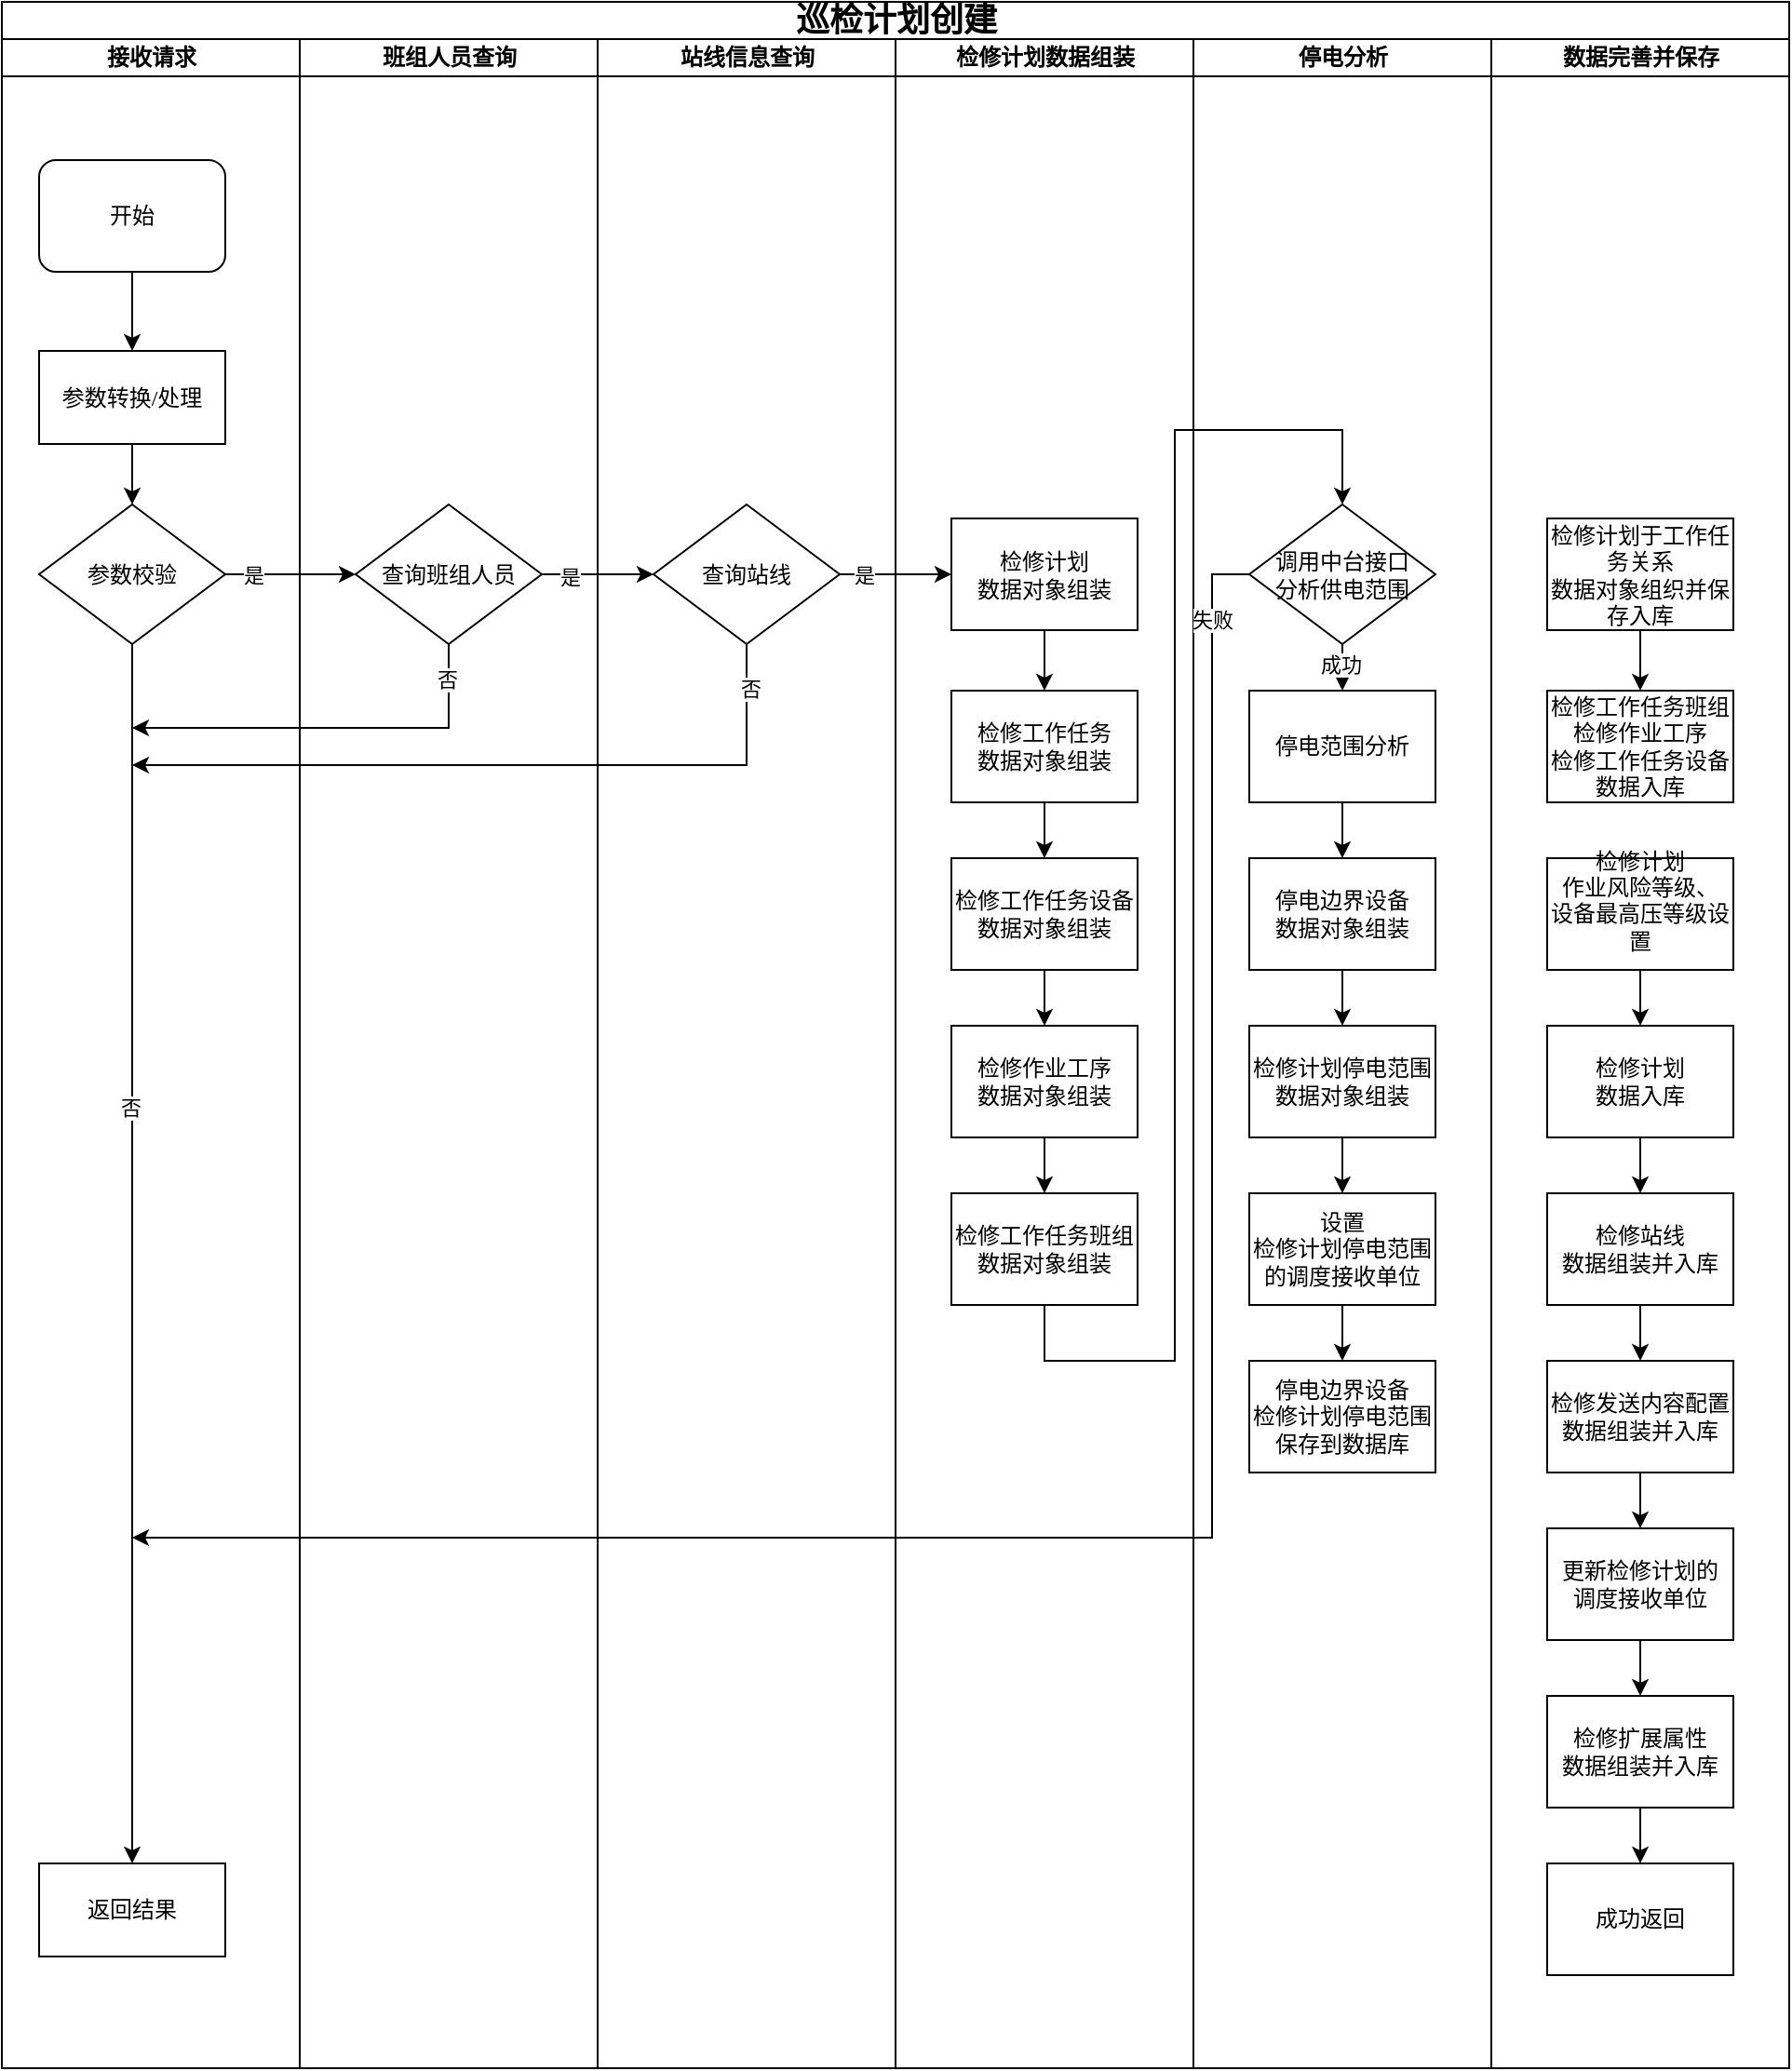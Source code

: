 <mxfile version="26.1.0">
  <diagram name="Page-1" id="74e2e168-ea6b-b213-b513-2b3c1d86103e">
    <mxGraphModel dx="1750" dy="928" grid="1" gridSize="10" guides="1" tooltips="1" connect="1" arrows="1" fold="1" page="1" pageScale="1" pageWidth="1100" pageHeight="850" background="none" math="0" shadow="0">
      <root>
        <mxCell id="0" />
        <mxCell id="1" parent="0" />
        <mxCell id="77e6c97f196da883-1" value="&lt;font style=&quot;font-size: 18px;&quot;&gt;巡检计划创建&lt;/font&gt;" style="swimlane;html=1;childLayout=stackLayout;startSize=20;rounded=0;shadow=0;labelBackgroundColor=none;strokeWidth=1;fontFamily=Verdana;fontSize=8;align=center;" parent="1" vertex="1">
          <mxGeometry x="70" y="40" width="960" height="1110" as="geometry" />
        </mxCell>
        <mxCell id="77e6c97f196da883-2" value="接收请求" style="swimlane;html=1;startSize=20;" parent="77e6c97f196da883-1" vertex="1">
          <mxGeometry y="20" width="160" height="1090" as="geometry">
            <mxRectangle y="20" width="40" height="730" as="alternateBounds" />
          </mxGeometry>
        </mxCell>
        <mxCell id="cfTg0l-f0pAShHveTOmt-43" style="edgeStyle=orthogonalEdgeStyle;rounded=0;orthogonalLoop=1;jettySize=auto;html=1;exitX=0.5;exitY=1;exitDx=0;exitDy=0;entryX=0.5;entryY=0;entryDx=0;entryDy=0;" edge="1" parent="77e6c97f196da883-2" source="77e6c97f196da883-8" target="cfTg0l-f0pAShHveTOmt-42">
          <mxGeometry relative="1" as="geometry" />
        </mxCell>
        <mxCell id="77e6c97f196da883-8" value="&lt;font style=&quot;font-size: 12px;&quot;&gt;开始&lt;/font&gt;" style="rounded=1;whiteSpace=wrap;html=1;shadow=0;labelBackgroundColor=none;strokeWidth=1;fontFamily=Verdana;fontSize=8;align=center;" parent="77e6c97f196da883-2" vertex="1">
          <mxGeometry x="20" y="65" width="100" height="60" as="geometry" />
        </mxCell>
        <mxCell id="cfTg0l-f0pAShHveTOmt-44" style="edgeStyle=orthogonalEdgeStyle;rounded=0;orthogonalLoop=1;jettySize=auto;html=1;exitX=0.5;exitY=1;exitDx=0;exitDy=0;entryX=0.5;entryY=0;entryDx=0;entryDy=0;" edge="1" parent="77e6c97f196da883-2" source="cfTg0l-f0pAShHveTOmt-42" target="cfTg0l-f0pAShHveTOmt-1">
          <mxGeometry relative="1" as="geometry" />
        </mxCell>
        <mxCell id="cfTg0l-f0pAShHveTOmt-42" value="&lt;span style=&quot;font-family: Verdana;&quot;&gt;参数转换/处理&lt;/span&gt;" style="rounded=0;whiteSpace=wrap;html=1;" vertex="1" parent="77e6c97f196da883-2">
          <mxGeometry x="20" y="167.5" width="100" height="50" as="geometry" />
        </mxCell>
        <mxCell id="cfTg0l-f0pAShHveTOmt-1" value="&lt;font style=&quot;font-size: 12px;&quot;&gt;参数校验&lt;/font&gt;" style="rhombus;whiteSpace=wrap;html=1;rounded=0;shadow=0;labelBackgroundColor=none;strokeWidth=1;fontFamily=Verdana;fontSize=8;align=center;" vertex="1" parent="77e6c97f196da883-2">
          <mxGeometry x="20" y="250" width="100" height="75" as="geometry" />
        </mxCell>
        <mxCell id="cfTg0l-f0pAShHveTOmt-6" value="返回结果" style="rounded=0;whiteSpace=wrap;html=1;" vertex="1" parent="77e6c97f196da883-2">
          <mxGeometry x="20" y="980" width="100" height="50" as="geometry" />
        </mxCell>
        <mxCell id="cfTg0l-f0pAShHveTOmt-4" style="edgeStyle=orthogonalEdgeStyle;rounded=0;orthogonalLoop=1;jettySize=auto;html=1;exitX=0.5;exitY=1;exitDx=0;exitDy=0;entryX=0.5;entryY=0;entryDx=0;entryDy=0;" edge="1" parent="77e6c97f196da883-2" source="cfTg0l-f0pAShHveTOmt-1" target="cfTg0l-f0pAShHveTOmt-6">
          <mxGeometry relative="1" as="geometry">
            <mxPoint x="240" y="270" as="targetPoint" />
          </mxGeometry>
        </mxCell>
        <mxCell id="cfTg0l-f0pAShHveTOmt-24" value="否" style="edgeLabel;html=1;align=center;verticalAlign=middle;resizable=0;points=[];" vertex="1" connectable="0" parent="cfTg0l-f0pAShHveTOmt-4">
          <mxGeometry x="-0.24" y="-1" relative="1" as="geometry">
            <mxPoint as="offset" />
          </mxGeometry>
        </mxCell>
        <mxCell id="77e6c97f196da883-3" value="班组人员查询" style="swimlane;html=1;startSize=20;" parent="77e6c97f196da883-1" vertex="1">
          <mxGeometry x="160" y="20" width="160" height="1090" as="geometry" />
        </mxCell>
        <mxCell id="cfTg0l-f0pAShHveTOmt-27" value="&lt;span style=&quot;font-size: 12px;&quot;&gt;查询班组人员&lt;/span&gt;" style="rhombus;whiteSpace=wrap;html=1;rounded=0;shadow=0;labelBackgroundColor=none;strokeWidth=1;fontFamily=Verdana;fontSize=8;align=center;" vertex="1" parent="77e6c97f196da883-3">
          <mxGeometry x="30" y="250" width="100" height="75" as="geometry" />
        </mxCell>
        <mxCell id="cfTg0l-f0pAShHveTOmt-30" value="" style="edgeStyle=orthogonalEdgeStyle;rounded=0;orthogonalLoop=1;jettySize=auto;html=1;" edge="1" parent="77e6c97f196da883-3" source="cfTg0l-f0pAShHveTOmt-27">
          <mxGeometry relative="1" as="geometry">
            <mxPoint x="-90" y="370" as="targetPoint" />
            <Array as="points">
              <mxPoint x="80" y="370" />
              <mxPoint x="-90" y="370" />
            </Array>
          </mxGeometry>
        </mxCell>
        <mxCell id="cfTg0l-f0pAShHveTOmt-47" value="否" style="edgeLabel;html=1;align=center;verticalAlign=middle;resizable=0;points=[];" vertex="1" connectable="0" parent="cfTg0l-f0pAShHveTOmt-30">
          <mxGeometry x="-0.829" y="-1" relative="1" as="geometry">
            <mxPoint as="offset" />
          </mxGeometry>
        </mxCell>
        <mxCell id="77e6c97f196da883-5" value="站线信息查询" style="swimlane;html=1;startSize=20;" parent="77e6c97f196da883-1" vertex="1">
          <mxGeometry x="320" y="20" width="160" height="1090" as="geometry" />
        </mxCell>
        <mxCell id="cfTg0l-f0pAShHveTOmt-46" style="edgeStyle=orthogonalEdgeStyle;rounded=0;orthogonalLoop=1;jettySize=auto;html=1;exitX=0.5;exitY=1;exitDx=0;exitDy=0;" edge="1" parent="77e6c97f196da883-5" source="cfTg0l-f0pAShHveTOmt-33">
          <mxGeometry relative="1" as="geometry">
            <mxPoint x="-250" y="390" as="targetPoint" />
            <Array as="points">
              <mxPoint x="80" y="390" />
            </Array>
          </mxGeometry>
        </mxCell>
        <mxCell id="cfTg0l-f0pAShHveTOmt-48" value="否" style="edgeLabel;html=1;align=center;verticalAlign=middle;resizable=0;points=[];" vertex="1" connectable="0" parent="cfTg0l-f0pAShHveTOmt-46">
          <mxGeometry x="-0.881" y="2" relative="1" as="geometry">
            <mxPoint as="offset" />
          </mxGeometry>
        </mxCell>
        <mxCell id="cfTg0l-f0pAShHveTOmt-33" value="&lt;span style=&quot;font-size: 12px;&quot;&gt;查询站线&lt;/span&gt;" style="rhombus;whiteSpace=wrap;html=1;rounded=0;shadow=0;labelBackgroundColor=none;strokeWidth=1;fontFamily=Verdana;fontSize=8;align=center;" vertex="1" parent="77e6c97f196da883-5">
          <mxGeometry x="30" y="250" width="100" height="75" as="geometry" />
        </mxCell>
        <mxCell id="77e6c97f196da883-6" value="检修计划数据组装" style="swimlane;html=1;startSize=20;" parent="77e6c97f196da883-1" vertex="1">
          <mxGeometry x="480" y="20" width="160" height="1090" as="geometry" />
        </mxCell>
        <mxCell id="cfTg0l-f0pAShHveTOmt-52" value="" style="edgeStyle=orthogonalEdgeStyle;rounded=0;orthogonalLoop=1;jettySize=auto;html=1;" edge="1" parent="77e6c97f196da883-6" source="cfTg0l-f0pAShHveTOmt-49" target="cfTg0l-f0pAShHveTOmt-51">
          <mxGeometry relative="1" as="geometry" />
        </mxCell>
        <mxCell id="cfTg0l-f0pAShHveTOmt-49" value="&lt;font style=&quot;font-size: 12px;&quot;&gt;检修计划&lt;/font&gt;&lt;div&gt;&lt;font style=&quot;font-size: 12px;&quot;&gt;数据对象组装&lt;/font&gt;&lt;/div&gt;" style="whiteSpace=wrap;html=1;fontSize=8;fontFamily=Verdana;rounded=0;shadow=0;labelBackgroundColor=none;strokeWidth=1;" vertex="1" parent="77e6c97f196da883-6">
          <mxGeometry x="30" y="257.5" width="100" height="60" as="geometry" />
        </mxCell>
        <mxCell id="cfTg0l-f0pAShHveTOmt-56" style="edgeStyle=orthogonalEdgeStyle;rounded=0;orthogonalLoop=1;jettySize=auto;html=1;exitX=0.5;exitY=1;exitDx=0;exitDy=0;entryX=0.5;entryY=0;entryDx=0;entryDy=0;" edge="1" parent="77e6c97f196da883-6" source="cfTg0l-f0pAShHveTOmt-51" target="cfTg0l-f0pAShHveTOmt-53">
          <mxGeometry relative="1" as="geometry" />
        </mxCell>
        <mxCell id="cfTg0l-f0pAShHveTOmt-51" value="&lt;font style=&quot;font-size: 12px;&quot;&gt;检修工作任务&lt;/font&gt;&lt;div&gt;&lt;span style=&quot;font-size: 12px;&quot;&gt;数据对象组装&lt;/span&gt;&lt;/div&gt;" style="whiteSpace=wrap;html=1;fontSize=8;fontFamily=Verdana;rounded=0;shadow=0;labelBackgroundColor=none;strokeWidth=1;" vertex="1" parent="77e6c97f196da883-6">
          <mxGeometry x="30" y="350" width="100" height="60" as="geometry" />
        </mxCell>
        <mxCell id="cfTg0l-f0pAShHveTOmt-57" style="edgeStyle=orthogonalEdgeStyle;rounded=0;orthogonalLoop=1;jettySize=auto;html=1;exitX=0.5;exitY=1;exitDx=0;exitDy=0;entryX=0.5;entryY=0;entryDx=0;entryDy=0;" edge="1" parent="77e6c97f196da883-6" source="cfTg0l-f0pAShHveTOmt-53" target="cfTg0l-f0pAShHveTOmt-54">
          <mxGeometry relative="1" as="geometry" />
        </mxCell>
        <mxCell id="cfTg0l-f0pAShHveTOmt-53" value="&lt;font style=&quot;font-size: 12px;&quot;&gt;检修工作任务设备&lt;/font&gt;&lt;div&gt;&lt;span style=&quot;font-size: 12px;&quot;&gt;数据对象组装&lt;/span&gt;&lt;/div&gt;" style="whiteSpace=wrap;html=1;fontSize=8;fontFamily=Verdana;rounded=0;shadow=0;labelBackgroundColor=none;strokeWidth=1;" vertex="1" parent="77e6c97f196da883-6">
          <mxGeometry x="30" y="440" width="100" height="60" as="geometry" />
        </mxCell>
        <mxCell id="cfTg0l-f0pAShHveTOmt-58" style="edgeStyle=orthogonalEdgeStyle;rounded=0;orthogonalLoop=1;jettySize=auto;html=1;exitX=0.5;exitY=1;exitDx=0;exitDy=0;entryX=0.5;entryY=0;entryDx=0;entryDy=0;" edge="1" parent="77e6c97f196da883-6" source="cfTg0l-f0pAShHveTOmt-54" target="cfTg0l-f0pAShHveTOmt-55">
          <mxGeometry relative="1" as="geometry" />
        </mxCell>
        <mxCell id="cfTg0l-f0pAShHveTOmt-54" value="&lt;font style=&quot;font-size: 12px;&quot;&gt;检修作业工序&lt;/font&gt;&lt;div&gt;&lt;span style=&quot;font-size: 12px;&quot;&gt;数据对象组装&lt;/span&gt;&lt;/div&gt;" style="whiteSpace=wrap;html=1;fontSize=8;fontFamily=Verdana;rounded=0;shadow=0;labelBackgroundColor=none;strokeWidth=1;" vertex="1" parent="77e6c97f196da883-6">
          <mxGeometry x="30" y="530" width="100" height="60" as="geometry" />
        </mxCell>
        <mxCell id="cfTg0l-f0pAShHveTOmt-55" value="&lt;font style=&quot;font-size: 12px;&quot;&gt;检修工作任务班组&lt;/font&gt;&lt;div&gt;&lt;span style=&quot;font-size: 12px;&quot;&gt;数据对象组装&lt;/span&gt;&lt;/div&gt;" style="whiteSpace=wrap;html=1;fontSize=8;fontFamily=Verdana;rounded=0;shadow=0;labelBackgroundColor=none;strokeWidth=1;" vertex="1" parent="77e6c97f196da883-6">
          <mxGeometry x="30" y="620" width="100" height="60" as="geometry" />
        </mxCell>
        <mxCell id="77e6c97f196da883-7" value="停电分析" style="swimlane;html=1;startSize=20;" parent="77e6c97f196da883-1" vertex="1">
          <mxGeometry x="640" y="20" width="160" height="1090" as="geometry" />
        </mxCell>
        <mxCell id="cfTg0l-f0pAShHveTOmt-70" style="edgeStyle=orthogonalEdgeStyle;rounded=0;orthogonalLoop=1;jettySize=auto;html=1;exitX=0.5;exitY=1;exitDx=0;exitDy=0;entryX=0.5;entryY=0;entryDx=0;entryDy=0;" edge="1" parent="77e6c97f196da883-7" source="cfTg0l-f0pAShHveTOmt-64" target="cfTg0l-f0pAShHveTOmt-63">
          <mxGeometry relative="1" as="geometry" />
        </mxCell>
        <mxCell id="cfTg0l-f0pAShHveTOmt-71" value="成功" style="edgeLabel;html=1;align=center;verticalAlign=middle;resizable=0;points=[];" vertex="1" connectable="0" parent="cfTg0l-f0pAShHveTOmt-70">
          <mxGeometry x="-0.168" y="-1" relative="1" as="geometry">
            <mxPoint as="offset" />
          </mxGeometry>
        </mxCell>
        <mxCell id="cfTg0l-f0pAShHveTOmt-64" value="&lt;span style=&quot;font-size: 12px;&quot;&gt;调用中台接口&lt;/span&gt;&lt;div&gt;&lt;span style=&quot;font-size: 12px;&quot;&gt;分析供电范围&lt;/span&gt;&lt;/div&gt;" style="rhombus;whiteSpace=wrap;html=1;rounded=0;shadow=0;labelBackgroundColor=none;strokeWidth=1;fontFamily=Verdana;fontSize=8;align=center;" vertex="1" parent="77e6c97f196da883-7">
          <mxGeometry x="30" y="250" width="100" height="75" as="geometry" />
        </mxCell>
        <mxCell id="cfTg0l-f0pAShHveTOmt-74" style="edgeStyle=orthogonalEdgeStyle;rounded=0;orthogonalLoop=1;jettySize=auto;html=1;exitX=0.5;exitY=1;exitDx=0;exitDy=0;" edge="1" parent="77e6c97f196da883-7" source="cfTg0l-f0pAShHveTOmt-63" target="cfTg0l-f0pAShHveTOmt-72">
          <mxGeometry relative="1" as="geometry" />
        </mxCell>
        <mxCell id="cfTg0l-f0pAShHveTOmt-63" value="&lt;div&gt;&lt;span style=&quot;font-size: 12px;&quot;&gt;停电范围分析&lt;/span&gt;&lt;/div&gt;" style="whiteSpace=wrap;html=1;fontSize=8;fontFamily=Verdana;rounded=0;shadow=0;labelBackgroundColor=none;strokeWidth=1;" vertex="1" parent="77e6c97f196da883-7">
          <mxGeometry x="30" y="350" width="100" height="60" as="geometry" />
        </mxCell>
        <mxCell id="cfTg0l-f0pAShHveTOmt-75" style="edgeStyle=orthogonalEdgeStyle;rounded=0;orthogonalLoop=1;jettySize=auto;html=1;exitX=0.5;exitY=1;exitDx=0;exitDy=0;entryX=0.5;entryY=0;entryDx=0;entryDy=0;" edge="1" parent="77e6c97f196da883-7" source="cfTg0l-f0pAShHveTOmt-72" target="cfTg0l-f0pAShHveTOmt-73">
          <mxGeometry relative="1" as="geometry" />
        </mxCell>
        <mxCell id="cfTg0l-f0pAShHveTOmt-72" value="&lt;div&gt;&lt;span style=&quot;font-size: 12px;&quot;&gt;停电边界设备&lt;/span&gt;&lt;/div&gt;&lt;div&gt;&lt;span style=&quot;font-size: 12px;&quot;&gt;数据对象组装&lt;/span&gt;&lt;/div&gt;" style="whiteSpace=wrap;html=1;fontSize=8;fontFamily=Verdana;rounded=0;shadow=0;labelBackgroundColor=none;strokeWidth=1;" vertex="1" parent="77e6c97f196da883-7">
          <mxGeometry x="30" y="440" width="100" height="60" as="geometry" />
        </mxCell>
        <mxCell id="cfTg0l-f0pAShHveTOmt-77" style="edgeStyle=orthogonalEdgeStyle;rounded=0;orthogonalLoop=1;jettySize=auto;html=1;exitX=0.5;exitY=1;exitDx=0;exitDy=0;entryX=0.5;entryY=0;entryDx=0;entryDy=0;" edge="1" parent="77e6c97f196da883-7" source="cfTg0l-f0pAShHveTOmt-73" target="cfTg0l-f0pAShHveTOmt-76">
          <mxGeometry relative="1" as="geometry" />
        </mxCell>
        <mxCell id="cfTg0l-f0pAShHveTOmt-73" value="&lt;div&gt;&lt;span style=&quot;font-size: 12px;&quot;&gt;检修计划停电范围&lt;/span&gt;&lt;/div&gt;&lt;div&gt;&lt;span style=&quot;font-size: 12px;&quot;&gt;数据对象组装&lt;/span&gt;&lt;/div&gt;" style="whiteSpace=wrap;html=1;fontSize=8;fontFamily=Verdana;rounded=0;shadow=0;labelBackgroundColor=none;strokeWidth=1;" vertex="1" parent="77e6c97f196da883-7">
          <mxGeometry x="30" y="530" width="100" height="60" as="geometry" />
        </mxCell>
        <mxCell id="cfTg0l-f0pAShHveTOmt-79" style="edgeStyle=orthogonalEdgeStyle;rounded=0;orthogonalLoop=1;jettySize=auto;html=1;exitX=0.5;exitY=1;exitDx=0;exitDy=0;entryX=0.5;entryY=0;entryDx=0;entryDy=0;" edge="1" parent="77e6c97f196da883-7" source="cfTg0l-f0pAShHveTOmt-76" target="cfTg0l-f0pAShHveTOmt-78">
          <mxGeometry relative="1" as="geometry" />
        </mxCell>
        <mxCell id="cfTg0l-f0pAShHveTOmt-76" value="&lt;span style=&quot;font-size: 12px;&quot;&gt;设置&lt;/span&gt;&lt;div&gt;&lt;span style=&quot;font-size: 12px;&quot;&gt;检修计划停电范围&lt;/span&gt;&lt;/div&gt;&lt;div&gt;&lt;span style=&quot;font-size: 12px;&quot;&gt;的调度接收单位&lt;/span&gt;&lt;/div&gt;" style="whiteSpace=wrap;html=1;fontSize=8;fontFamily=Verdana;rounded=0;shadow=0;labelBackgroundColor=none;strokeWidth=1;" vertex="1" parent="77e6c97f196da883-7">
          <mxGeometry x="30" y="620" width="100" height="60" as="geometry" />
        </mxCell>
        <mxCell id="cfTg0l-f0pAShHveTOmt-78" value="&lt;div&gt;&lt;span style=&quot;font-size: 12px;&quot;&gt;停电边界设备&lt;/span&gt;&lt;/div&gt;&lt;div&gt;&lt;span style=&quot;font-size: 12px;&quot;&gt;检修计划停电范围&lt;/span&gt;&lt;span style=&quot;font-size: 12px;&quot;&gt;&lt;/span&gt;&lt;/div&gt;&lt;div&gt;&lt;span style=&quot;font-size: 12px;&quot;&gt;保存到数据库&lt;/span&gt;&lt;/div&gt;" style="whiteSpace=wrap;html=1;fontSize=8;fontFamily=Verdana;rounded=0;shadow=0;labelBackgroundColor=none;strokeWidth=1;" vertex="1" parent="77e6c97f196da883-7">
          <mxGeometry x="30" y="710" width="100" height="60" as="geometry" />
        </mxCell>
        <mxCell id="cfTg0l-f0pAShHveTOmt-28" value="" style="edgeStyle=orthogonalEdgeStyle;rounded=0;orthogonalLoop=1;jettySize=auto;html=1;" edge="1" parent="77e6c97f196da883-1" source="cfTg0l-f0pAShHveTOmt-1" target="cfTg0l-f0pAShHveTOmt-27">
          <mxGeometry relative="1" as="geometry" />
        </mxCell>
        <mxCell id="cfTg0l-f0pAShHveTOmt-60" value="是" style="edgeLabel;html=1;align=center;verticalAlign=middle;resizable=0;points=[];" vertex="1" connectable="0" parent="cfTg0l-f0pAShHveTOmt-28">
          <mxGeometry x="-0.577" relative="1" as="geometry">
            <mxPoint as="offset" />
          </mxGeometry>
        </mxCell>
        <mxCell id="cfTg0l-f0pAShHveTOmt-45" style="edgeStyle=orthogonalEdgeStyle;rounded=0;orthogonalLoop=1;jettySize=auto;html=1;exitX=1;exitY=0.5;exitDx=0;exitDy=0;entryX=0;entryY=0.5;entryDx=0;entryDy=0;" edge="1" parent="77e6c97f196da883-1" source="cfTg0l-f0pAShHveTOmt-27" target="cfTg0l-f0pAShHveTOmt-33">
          <mxGeometry relative="1" as="geometry" />
        </mxCell>
        <mxCell id="cfTg0l-f0pAShHveTOmt-61" value="是" style="edgeLabel;html=1;align=center;verticalAlign=middle;resizable=0;points=[];" vertex="1" connectable="0" parent="cfTg0l-f0pAShHveTOmt-45">
          <mxGeometry x="-0.507" y="-1" relative="1" as="geometry">
            <mxPoint as="offset" />
          </mxGeometry>
        </mxCell>
        <mxCell id="cfTg0l-f0pAShHveTOmt-50" value="" style="edgeStyle=orthogonalEdgeStyle;rounded=0;orthogonalLoop=1;jettySize=auto;html=1;" edge="1" parent="77e6c97f196da883-1" source="cfTg0l-f0pAShHveTOmt-33" target="cfTg0l-f0pAShHveTOmt-49">
          <mxGeometry relative="1" as="geometry" />
        </mxCell>
        <mxCell id="cfTg0l-f0pAShHveTOmt-62" value="是" style="edgeLabel;html=1;align=center;verticalAlign=middle;resizable=0;points=[];" vertex="1" connectable="0" parent="cfTg0l-f0pAShHveTOmt-50">
          <mxGeometry x="-0.573" relative="1" as="geometry">
            <mxPoint as="offset" />
          </mxGeometry>
        </mxCell>
        <mxCell id="cfTg0l-f0pAShHveTOmt-65" style="edgeStyle=orthogonalEdgeStyle;rounded=0;orthogonalLoop=1;jettySize=auto;html=1;entryX=0.5;entryY=0;entryDx=0;entryDy=0;exitX=0.5;exitY=1;exitDx=0;exitDy=0;" edge="1" parent="77e6c97f196da883-1" source="cfTg0l-f0pAShHveTOmt-55" target="cfTg0l-f0pAShHveTOmt-64">
          <mxGeometry relative="1" as="geometry">
            <mxPoint x="630" y="302" as="targetPoint" />
            <mxPoint x="610" y="670" as="sourcePoint" />
            <Array as="points">
              <mxPoint x="560" y="730" />
              <mxPoint x="630" y="730" />
              <mxPoint x="630" y="230" />
              <mxPoint x="720" y="230" />
            </Array>
          </mxGeometry>
        </mxCell>
        <mxCell id="cfTg0l-f0pAShHveTOmt-68" style="edgeStyle=orthogonalEdgeStyle;rounded=0;orthogonalLoop=1;jettySize=auto;html=1;exitX=0;exitY=0.5;exitDx=0;exitDy=0;" edge="1" parent="77e6c97f196da883-1" source="cfTg0l-f0pAShHveTOmt-64">
          <mxGeometry relative="1" as="geometry">
            <mxPoint x="70" y="825" as="targetPoint" />
            <Array as="points">
              <mxPoint x="650" y="307" />
              <mxPoint x="650" y="825" />
              <mxPoint x="70" y="825" />
            </Array>
          </mxGeometry>
        </mxCell>
        <mxCell id="cfTg0l-f0pAShHveTOmt-69" value="失败" style="edgeLabel;html=1;align=center;verticalAlign=middle;resizable=0;points=[];" vertex="1" connectable="0" parent="cfTg0l-f0pAShHveTOmt-68">
          <mxGeometry x="-0.847" relative="1" as="geometry">
            <mxPoint y="-41" as="offset" />
          </mxGeometry>
        </mxCell>
        <mxCell id="cfTg0l-f0pAShHveTOmt-59" value="数据完善并保存" style="swimlane;html=1;startSize=20;" vertex="1" parent="77e6c97f196da883-1">
          <mxGeometry x="800" y="20" width="160" height="1090" as="geometry" />
        </mxCell>
        <mxCell id="cfTg0l-f0pAShHveTOmt-82" style="edgeStyle=orthogonalEdgeStyle;rounded=0;orthogonalLoop=1;jettySize=auto;html=1;exitX=0.5;exitY=1;exitDx=0;exitDy=0;entryX=0.5;entryY=0;entryDx=0;entryDy=0;" edge="1" parent="cfTg0l-f0pAShHveTOmt-59" source="cfTg0l-f0pAShHveTOmt-80" target="cfTg0l-f0pAShHveTOmt-81">
          <mxGeometry relative="1" as="geometry" />
        </mxCell>
        <mxCell id="cfTg0l-f0pAShHveTOmt-80" value="&lt;div&gt;&lt;span style=&quot;font-size: 12px;&quot;&gt;检修计划于工作任务关系&lt;br&gt;数据对象组织并保存入库&lt;/span&gt;&lt;/div&gt;" style="whiteSpace=wrap;html=1;fontSize=8;fontFamily=Verdana;rounded=0;shadow=0;labelBackgroundColor=none;strokeWidth=1;" vertex="1" parent="cfTg0l-f0pAShHveTOmt-59">
          <mxGeometry x="30" y="257.5" width="100" height="60" as="geometry" />
        </mxCell>
        <mxCell id="cfTg0l-f0pAShHveTOmt-81" value="&lt;span style=&quot;font-size: 12px;&quot;&gt;检修工作任务班组&lt;/span&gt;&lt;div&gt;&lt;span style=&quot;font-size: 12px;&quot;&gt;检修作业工序&lt;/span&gt;&lt;span style=&quot;font-size: 12px;&quot;&gt;&lt;/span&gt;&lt;/div&gt;&lt;div&gt;&lt;font style=&quot;font-size: 12px;&quot;&gt;检修工作任务设备&lt;/font&gt;&lt;span style=&quot;font-size: 12px;&quot;&gt;&lt;/span&gt;&lt;/div&gt;&lt;div&gt;&lt;font style=&quot;font-size: 12px;&quot;&gt;数据入库&lt;/font&gt;&lt;/div&gt;" style="whiteSpace=wrap;html=1;fontSize=8;fontFamily=Verdana;rounded=0;shadow=0;labelBackgroundColor=none;strokeWidth=1;" vertex="1" parent="cfTg0l-f0pAShHveTOmt-59">
          <mxGeometry x="30" y="350" width="100" height="60" as="geometry" />
        </mxCell>
        <mxCell id="cfTg0l-f0pAShHveTOmt-85" style="edgeStyle=orthogonalEdgeStyle;rounded=0;orthogonalLoop=1;jettySize=auto;html=1;exitX=0.5;exitY=1;exitDx=0;exitDy=0;entryX=0.5;entryY=0;entryDx=0;entryDy=0;" edge="1" parent="cfTg0l-f0pAShHveTOmt-59" source="cfTg0l-f0pAShHveTOmt-83" target="cfTg0l-f0pAShHveTOmt-84">
          <mxGeometry relative="1" as="geometry" />
        </mxCell>
        <mxCell id="cfTg0l-f0pAShHveTOmt-83" value="&lt;span style=&quot;font-size: 12px;&quot;&gt;检修计划&lt;/span&gt;&lt;div&gt;&lt;span style=&quot;font-size: 12px; background-color: transparent; color: light-dark(rgb(0, 0, 0), rgb(255, 255, 255));&quot;&gt;作业风险等级、&lt;/span&gt;&lt;div&gt;&lt;span style=&quot;font-size: 12px;&quot;&gt;设备最高压等级设置&lt;/span&gt;&lt;/div&gt;&lt;div&gt;&lt;span style=&quot;color: rgba(0, 0, 0, 0); font-family: monospace; font-size: 0px; text-align: start; text-wrap-mode: nowrap;&quot;&gt;%3CmxGraphModel%3E%3Croot%3E%3CmxCell%20id%3D%220%22%2F%3E%3CmxCell%20id%3D%221%22%20parent%3D%220%22%2F%3E%3CmxCell%20id%3D%222%22%20value%3D%22%26lt%3Bdiv%26gt%3B%26lt%3Bspan%20style%3D%26quot%3Bfont-size%3A%2012px%3B%26quot%3B%26gt%3B%E5%81%9C%E7%94%B5%E8%8C%83%E5%9B%B4%E5%88%86%E6%9E%90%26lt%3B%2Fspan%26gt%3B%26lt%3B%2Fdiv%26gt%3B%22%20style%3D%22whiteSpace%3Dwrap%3Bhtml%3D1%3BfontSize%3D8%3BfontFamily%3DVerdana%3Brounded%3D0%3Bshadow%3D0%3BlabelBackgroundColor%3Dnone%3BstrokeWidth%3D1%3B%22%20vertex%3D%221%22%20parent%3D%221%22%3E%3CmxGeometry%20x%3D%22740%22%20y%3D%22410%22%20width%3D%22100%22%20height%3D%2260%22%20as%3D%22geometry%22%2F%3E%3C%2FmxCell%3E%3C%2Froot%3E%3C%2FmxGraphModel%3E&lt;/span&gt;&lt;span style=&quot;font-size: 12px;&quot;&gt;&lt;/span&gt;&lt;/div&gt;&lt;/div&gt;" style="whiteSpace=wrap;html=1;fontSize=8;fontFamily=Verdana;rounded=0;shadow=0;labelBackgroundColor=none;strokeWidth=1;" vertex="1" parent="cfTg0l-f0pAShHveTOmt-59">
          <mxGeometry x="30" y="440" width="100" height="60" as="geometry" />
        </mxCell>
        <mxCell id="cfTg0l-f0pAShHveTOmt-87" value="" style="edgeStyle=orthogonalEdgeStyle;rounded=0;orthogonalLoop=1;jettySize=auto;html=1;" edge="1" parent="cfTg0l-f0pAShHveTOmt-59" source="cfTg0l-f0pAShHveTOmt-84" target="cfTg0l-f0pAShHveTOmt-86">
          <mxGeometry relative="1" as="geometry" />
        </mxCell>
        <mxCell id="cfTg0l-f0pAShHveTOmt-84" value="&lt;div&gt;&lt;span style=&quot;font-size: 12px;&quot;&gt;检修计划&lt;/span&gt;&lt;/div&gt;&lt;div&gt;&lt;span style=&quot;font-size: 12px;&quot;&gt;数据入库&lt;/span&gt;&lt;/div&gt;" style="whiteSpace=wrap;html=1;fontSize=8;fontFamily=Verdana;rounded=0;shadow=0;labelBackgroundColor=none;strokeWidth=1;" vertex="1" parent="cfTg0l-f0pAShHveTOmt-59">
          <mxGeometry x="30" y="530" width="100" height="60" as="geometry" />
        </mxCell>
        <mxCell id="cfTg0l-f0pAShHveTOmt-89" style="edgeStyle=orthogonalEdgeStyle;rounded=0;orthogonalLoop=1;jettySize=auto;html=1;exitX=0.5;exitY=1;exitDx=0;exitDy=0;entryX=0.5;entryY=0;entryDx=0;entryDy=0;" edge="1" parent="cfTg0l-f0pAShHveTOmt-59" source="cfTg0l-f0pAShHveTOmt-86" target="cfTg0l-f0pAShHveTOmt-88">
          <mxGeometry relative="1" as="geometry" />
        </mxCell>
        <mxCell id="cfTg0l-f0pAShHveTOmt-86" value="&lt;div&gt;&lt;span style=&quot;font-size: 12px;&quot;&gt;检修站线&lt;/span&gt;&lt;/div&gt;&lt;div&gt;&lt;span style=&quot;font-size: 12px;&quot;&gt;数据组装并入库&lt;/span&gt;&lt;/div&gt;" style="whiteSpace=wrap;html=1;fontSize=8;fontFamily=Verdana;rounded=0;shadow=0;labelBackgroundColor=none;strokeWidth=1;" vertex="1" parent="cfTg0l-f0pAShHveTOmt-59">
          <mxGeometry x="30" y="620" width="100" height="60" as="geometry" />
        </mxCell>
        <mxCell id="cfTg0l-f0pAShHveTOmt-92" style="edgeStyle=orthogonalEdgeStyle;rounded=0;orthogonalLoop=1;jettySize=auto;html=1;exitX=0.5;exitY=1;exitDx=0;exitDy=0;entryX=0.5;entryY=0;entryDx=0;entryDy=0;" edge="1" parent="cfTg0l-f0pAShHveTOmt-59" source="cfTg0l-f0pAShHveTOmt-88" target="cfTg0l-f0pAShHveTOmt-90">
          <mxGeometry relative="1" as="geometry" />
        </mxCell>
        <mxCell id="cfTg0l-f0pAShHveTOmt-88" value="&lt;div&gt;&lt;span style=&quot;font-size: 12px;&quot;&gt;检修发送内容配置&lt;/span&gt;&lt;/div&gt;&lt;div&gt;&lt;span style=&quot;font-size: 12px;&quot;&gt;数据组装并入库&lt;/span&gt;&lt;/div&gt;" style="whiteSpace=wrap;html=1;fontSize=8;fontFamily=Verdana;rounded=0;shadow=0;labelBackgroundColor=none;strokeWidth=1;" vertex="1" parent="cfTg0l-f0pAShHveTOmt-59">
          <mxGeometry x="30" y="710" width="100" height="60" as="geometry" />
        </mxCell>
        <mxCell id="cfTg0l-f0pAShHveTOmt-107" style="edgeStyle=orthogonalEdgeStyle;rounded=0;orthogonalLoop=1;jettySize=auto;html=1;exitX=0.5;exitY=1;exitDx=0;exitDy=0;entryX=0.5;entryY=0;entryDx=0;entryDy=0;" edge="1" parent="cfTg0l-f0pAShHveTOmt-59" source="cfTg0l-f0pAShHveTOmt-90" target="cfTg0l-f0pAShHveTOmt-106">
          <mxGeometry relative="1" as="geometry" />
        </mxCell>
        <mxCell id="cfTg0l-f0pAShHveTOmt-90" value="&lt;div&gt;&lt;span style=&quot;font-size: 12px;&quot;&gt;更新检修计划的&lt;/span&gt;&lt;/div&gt;&lt;div&gt;&lt;span style=&quot;font-size: 12px;&quot;&gt;调度接收单位&lt;/span&gt;&lt;/div&gt;" style="whiteSpace=wrap;html=1;fontSize=8;fontFamily=Verdana;rounded=0;shadow=0;labelBackgroundColor=none;strokeWidth=1;" vertex="1" parent="cfTg0l-f0pAShHveTOmt-59">
          <mxGeometry x="30" y="800" width="100" height="60" as="geometry" />
        </mxCell>
        <mxCell id="cfTg0l-f0pAShHveTOmt-109" style="edgeStyle=orthogonalEdgeStyle;rounded=0;orthogonalLoop=1;jettySize=auto;html=1;exitX=0.5;exitY=1;exitDx=0;exitDy=0;entryX=0.5;entryY=0;entryDx=0;entryDy=0;" edge="1" parent="cfTg0l-f0pAShHveTOmt-59" source="cfTg0l-f0pAShHveTOmt-106" target="cfTg0l-f0pAShHveTOmt-108">
          <mxGeometry relative="1" as="geometry" />
        </mxCell>
        <mxCell id="cfTg0l-f0pAShHveTOmt-106" value="&lt;span style=&quot;font-size: 12px;&quot;&gt;检修扩展属性&lt;/span&gt;&lt;div&gt;&lt;span style=&quot;font-size: 12px;&quot;&gt;数据组装并入库&lt;/span&gt;&lt;/div&gt;" style="whiteSpace=wrap;html=1;fontSize=8;fontFamily=Verdana;rounded=0;shadow=0;labelBackgroundColor=none;strokeWidth=1;" vertex="1" parent="cfTg0l-f0pAShHveTOmt-59">
          <mxGeometry x="30" y="890" width="100" height="60" as="geometry" />
        </mxCell>
        <mxCell id="cfTg0l-f0pAShHveTOmt-108" value="&lt;span style=&quot;font-size: 12px;&quot;&gt;成功返回&lt;/span&gt;" style="whiteSpace=wrap;html=1;fontSize=8;fontFamily=Verdana;rounded=0;shadow=0;labelBackgroundColor=none;strokeWidth=1;" vertex="1" parent="cfTg0l-f0pAShHveTOmt-59">
          <mxGeometry x="30" y="980" width="100" height="60" as="geometry" />
        </mxCell>
      </root>
    </mxGraphModel>
  </diagram>
</mxfile>
